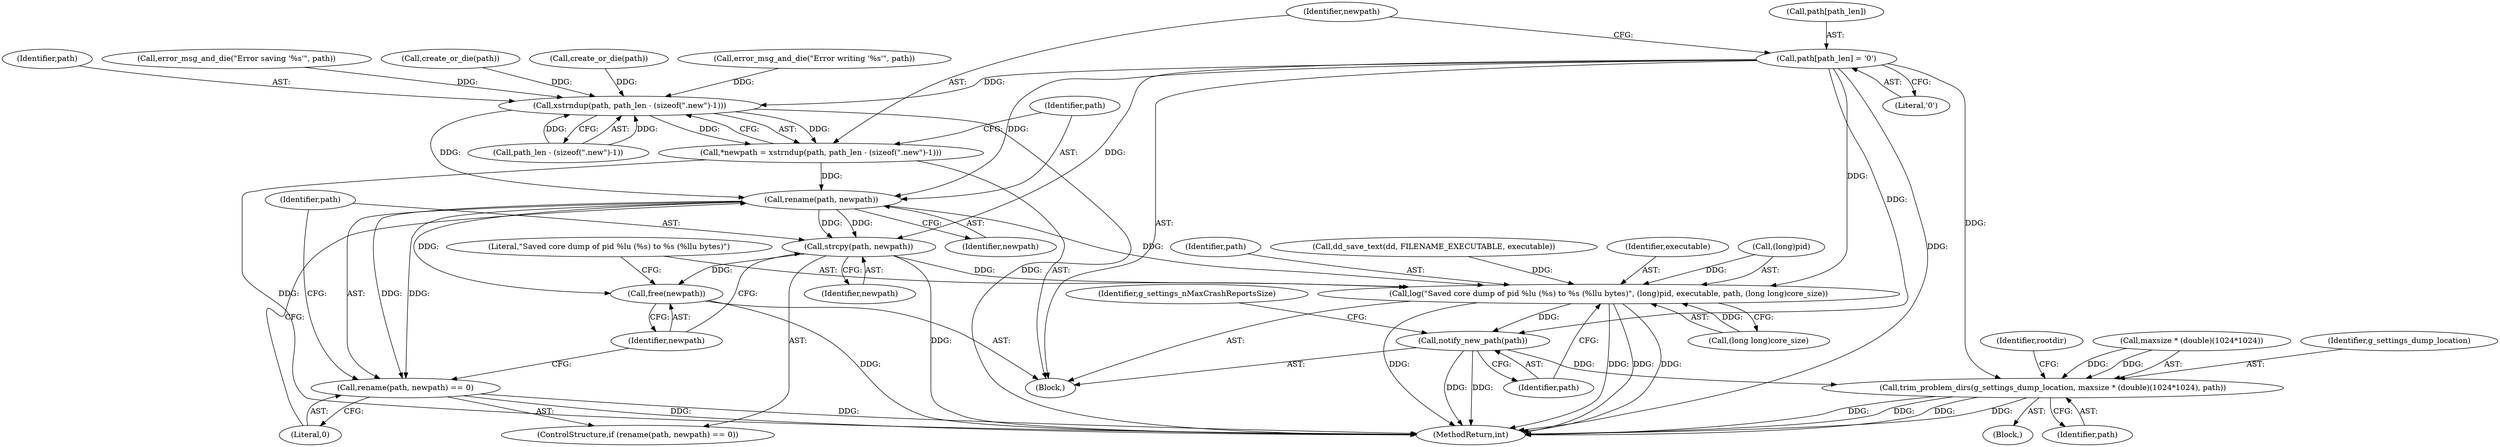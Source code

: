 digraph "0_abrt_8939398b82006ba1fec4ed491339fc075f43fc7c_1@array" {
"1001076" [label="(Call,path[path_len] = '\0')"];
"1001084" [label="(Call,xstrndup(path, path_len - (sizeof(\".new\")-1)))"];
"1001082" [label="(Call,*newpath = xstrndup(path, path_len - (sizeof(\".new\")-1)))"];
"1001094" [label="(Call,rename(path, newpath))"];
"1001093" [label="(Call,rename(path, newpath) == 0)"];
"1001098" [label="(Call,strcpy(path, newpath))"];
"1001101" [label="(Call,free(newpath))"];
"1001103" [label="(Call,log(\"Saved core dump of pid %lu (%s) to %s (%llu bytes)\", (long)pid, executable, path, (long long)core_size))"];
"1001113" [label="(Call,notify_new_path(path))"];
"1001131" [label="(Call,trim_problem_dirs(g_settings_dump_location, maxsize * (double)(1024*1024), path))"];
"1001101" [label="(Call,free(newpath))"];
"1000927" [label="(Call,create_or_die(path))"];
"1001046" [label="(Call,create_or_die(path))"];
"1001083" [label="(Identifier,newpath)"];
"1001098" [label="(Call,strcpy(path, newpath))"];
"1001092" [label="(ControlStructure,if (rename(path, newpath) == 0))"];
"1001099" [label="(Identifier,path)"];
"1001131" [label="(Call,trim_problem_dirs(g_settings_dump_location, maxsize * (double)(1024*1024), path))"];
"1001140" [label="(Identifier,path)"];
"1001080" [label="(Literal,'\0')"];
"1000965" [label="(Call,error_msg_and_die(\"Error writing '%s'\", path))"];
"1001102" [label="(Identifier,newpath)"];
"1001086" [label="(Call,path_len - (sizeof(\".new\")-1))"];
"1001114" [label="(Identifier,path)"];
"1001100" [label="(Identifier,newpath)"];
"1001104" [label="(Literal,\"Saved core dump of pid %lu (%s) to %s (%llu bytes)\")"];
"1001109" [label="(Identifier,path)"];
"1001142" [label="(Identifier,rootdir)"];
"1000800" [label="(Call,dd_save_text(dd, FILENAME_EXECUTABLE, executable))"];
"1001077" [label="(Call,path[path_len])"];
"1001085" [label="(Identifier,path)"];
"1001067" [label="(Call,error_msg_and_die(\"Error saving '%s'\", path))"];
"1001082" [label="(Call,*newpath = xstrndup(path, path_len - (sizeof(\".new\")-1)))"];
"1001097" [label="(Literal,0)"];
"1001117" [label="(Identifier,g_settings_nMaxCrashReportsSize)"];
"1001119" [label="(Block,)"];
"1001084" [label="(Call,xstrndup(path, path_len - (sizeof(\".new\")-1)))"];
"1001103" [label="(Call,log(\"Saved core dump of pid %lu (%s) to %s (%llu bytes)\", (long)pid, executable, path, (long long)core_size))"];
"1001094" [label="(Call,rename(path, newpath))"];
"1001108" [label="(Identifier,executable)"];
"1001095" [label="(Identifier,path)"];
"1001093" [label="(Call,rename(path, newpath) == 0)"];
"1001076" [label="(Call,path[path_len] = '\0')"];
"1001133" [label="(Call,maxsize * (double)(1024*1024))"];
"1001132" [label="(Identifier,g_settings_dump_location)"];
"1001237" [label="(MethodReturn,int)"];
"1001110" [label="(Call,(long long)core_size)"];
"1001096" [label="(Identifier,newpath)"];
"1000659" [label="(Block,)"];
"1001113" [label="(Call,notify_new_path(path))"];
"1001105" [label="(Call,(long)pid)"];
"1001076" -> "1000659"  [label="AST: "];
"1001076" -> "1001080"  [label="CFG: "];
"1001077" -> "1001076"  [label="AST: "];
"1001080" -> "1001076"  [label="AST: "];
"1001083" -> "1001076"  [label="CFG: "];
"1001076" -> "1001237"  [label="DDG: "];
"1001076" -> "1001084"  [label="DDG: "];
"1001076" -> "1001094"  [label="DDG: "];
"1001076" -> "1001098"  [label="DDG: "];
"1001076" -> "1001103"  [label="DDG: "];
"1001076" -> "1001113"  [label="DDG: "];
"1001076" -> "1001131"  [label="DDG: "];
"1001084" -> "1001082"  [label="AST: "];
"1001084" -> "1001086"  [label="CFG: "];
"1001085" -> "1001084"  [label="AST: "];
"1001086" -> "1001084"  [label="AST: "];
"1001082" -> "1001084"  [label="CFG: "];
"1001084" -> "1001237"  [label="DDG: "];
"1001084" -> "1001082"  [label="DDG: "];
"1001084" -> "1001082"  [label="DDG: "];
"1001046" -> "1001084"  [label="DDG: "];
"1000965" -> "1001084"  [label="DDG: "];
"1001067" -> "1001084"  [label="DDG: "];
"1000927" -> "1001084"  [label="DDG: "];
"1001086" -> "1001084"  [label="DDG: "];
"1001086" -> "1001084"  [label="DDG: "];
"1001084" -> "1001094"  [label="DDG: "];
"1001082" -> "1000659"  [label="AST: "];
"1001083" -> "1001082"  [label="AST: "];
"1001095" -> "1001082"  [label="CFG: "];
"1001082" -> "1001237"  [label="DDG: "];
"1001082" -> "1001094"  [label="DDG: "];
"1001094" -> "1001093"  [label="AST: "];
"1001094" -> "1001096"  [label="CFG: "];
"1001095" -> "1001094"  [label="AST: "];
"1001096" -> "1001094"  [label="AST: "];
"1001097" -> "1001094"  [label="CFG: "];
"1001094" -> "1001093"  [label="DDG: "];
"1001094" -> "1001093"  [label="DDG: "];
"1001094" -> "1001098"  [label="DDG: "];
"1001094" -> "1001098"  [label="DDG: "];
"1001094" -> "1001101"  [label="DDG: "];
"1001094" -> "1001103"  [label="DDG: "];
"1001093" -> "1001092"  [label="AST: "];
"1001093" -> "1001097"  [label="CFG: "];
"1001097" -> "1001093"  [label="AST: "];
"1001099" -> "1001093"  [label="CFG: "];
"1001102" -> "1001093"  [label="CFG: "];
"1001093" -> "1001237"  [label="DDG: "];
"1001093" -> "1001237"  [label="DDG: "];
"1001098" -> "1001092"  [label="AST: "];
"1001098" -> "1001100"  [label="CFG: "];
"1001099" -> "1001098"  [label="AST: "];
"1001100" -> "1001098"  [label="AST: "];
"1001102" -> "1001098"  [label="CFG: "];
"1001098" -> "1001237"  [label="DDG: "];
"1001098" -> "1001101"  [label="DDG: "];
"1001098" -> "1001103"  [label="DDG: "];
"1001101" -> "1000659"  [label="AST: "];
"1001101" -> "1001102"  [label="CFG: "];
"1001102" -> "1001101"  [label="AST: "];
"1001104" -> "1001101"  [label="CFG: "];
"1001101" -> "1001237"  [label="DDG: "];
"1001103" -> "1000659"  [label="AST: "];
"1001103" -> "1001110"  [label="CFG: "];
"1001104" -> "1001103"  [label="AST: "];
"1001105" -> "1001103"  [label="AST: "];
"1001108" -> "1001103"  [label="AST: "];
"1001109" -> "1001103"  [label="AST: "];
"1001110" -> "1001103"  [label="AST: "];
"1001114" -> "1001103"  [label="CFG: "];
"1001103" -> "1001237"  [label="DDG: "];
"1001103" -> "1001237"  [label="DDG: "];
"1001103" -> "1001237"  [label="DDG: "];
"1001103" -> "1001237"  [label="DDG: "];
"1001105" -> "1001103"  [label="DDG: "];
"1000800" -> "1001103"  [label="DDG: "];
"1001110" -> "1001103"  [label="DDG: "];
"1001103" -> "1001113"  [label="DDG: "];
"1001113" -> "1000659"  [label="AST: "];
"1001113" -> "1001114"  [label="CFG: "];
"1001114" -> "1001113"  [label="AST: "];
"1001117" -> "1001113"  [label="CFG: "];
"1001113" -> "1001237"  [label="DDG: "];
"1001113" -> "1001237"  [label="DDG: "];
"1001113" -> "1001131"  [label="DDG: "];
"1001131" -> "1001119"  [label="AST: "];
"1001131" -> "1001140"  [label="CFG: "];
"1001132" -> "1001131"  [label="AST: "];
"1001133" -> "1001131"  [label="AST: "];
"1001140" -> "1001131"  [label="AST: "];
"1001142" -> "1001131"  [label="CFG: "];
"1001131" -> "1001237"  [label="DDG: "];
"1001131" -> "1001237"  [label="DDG: "];
"1001131" -> "1001237"  [label="DDG: "];
"1001131" -> "1001237"  [label="DDG: "];
"1001133" -> "1001131"  [label="DDG: "];
"1001133" -> "1001131"  [label="DDG: "];
}

